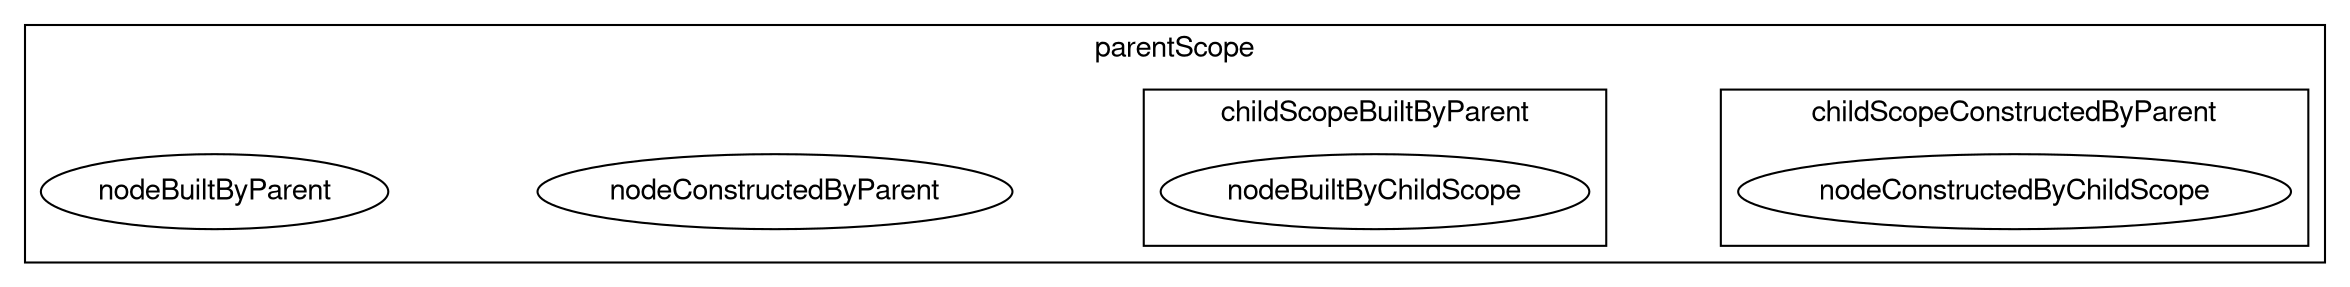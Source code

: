 digraph unix {
  graph [ dpi = 75 ]; 
  graph [nodesep = 1.0; ranksep=1];
  fontname="Helvetica,Arial,sans-serif"
  node [fontname="Helvetica,Arial,sans-serif"]
  edge [fontname="Helvetica,Arial,sans-serif"]
  subgraph cluster_parentScope_2 {
    label = "parentScope"; // scope
    nodeConstructedByParent_0 [
      label = "nodeConstructedByParent"; // node
    ];
    nodeBuiltByParent_1 [
      label = "nodeBuiltByParent"; // node
    ];
    subgraph cluster_childScopeConstructedByParent_3 {
      label = "childScopeConstructedByParent"; // scope
      nodeConstructedByChildScope_2 [
        label = "nodeConstructedByChildScope"; // node
      ];
      
    }
    subgraph cluster_childScopeBuiltByParent_4 {
      label = "childScopeBuiltByParent"; // scope
      nodeBuiltByChildScope_3 [
        label = "nodeBuiltByChildScope"; // node
      ];
      
    }
    
  }
}

